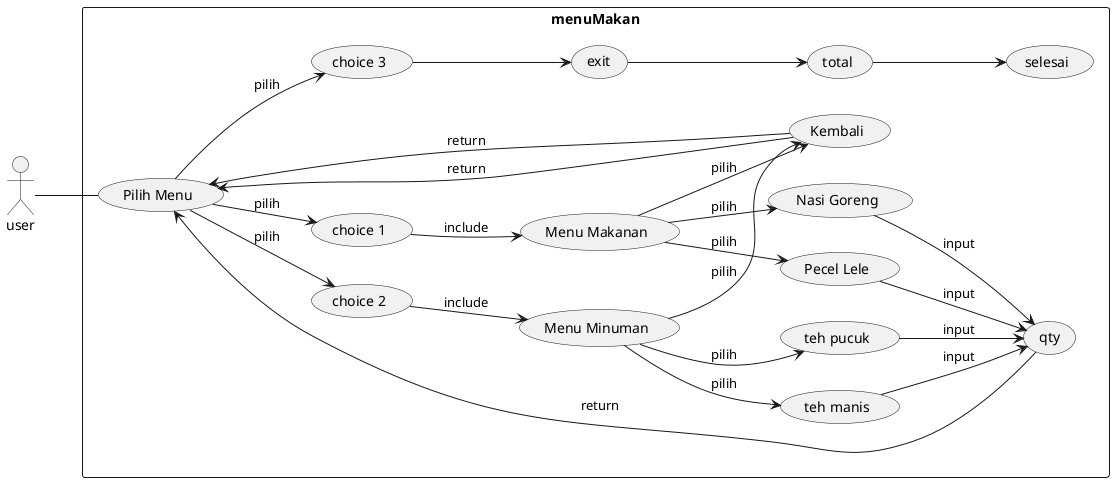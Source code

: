 @startuml menu_makan

left to right direction

actor user

rectangle menuMakan {
    user -- (Pilih Menu)

    (Pilih Menu) --> (choice 1) : pilih
    (Pilih Menu) --> (choice 2) : pilih
    (Pilih Menu) --> (choice 3) : pilih
    
    (choice 1) --> (Menu Makanan) : include
    (choice 2) --> (Menu Minuman) : include
    (choice 3) --> (exit)
    
    (Menu Makanan) --> (Pecel Lele) : pilih
    (Menu Makanan) --> (Nasi Goreng) : pilih
    (Menu Makanan) --> (Kembali) : pilih
    (Kembali) --> (Pilih Menu) : return
    
    (Menu Minuman) --> (teh manis) : pilih
    (Menu Minuman) --> (teh pucuk) : pilih
    (Menu Minuman) --> (Kembali) : pilih
    (Kembali) --> (Pilih Menu) : return
    
    (Pecel Lele) --> (qty) : input
    (Nasi Goreng) --> (qty) : input
    (teh manis) --> (qty) : input
    (teh pucuk) --> (qty) : input
    
    (qty) --> (Pilih Menu) : return
    (exit) --> (total)
    (total) --> (selesai)
}

@enduml
